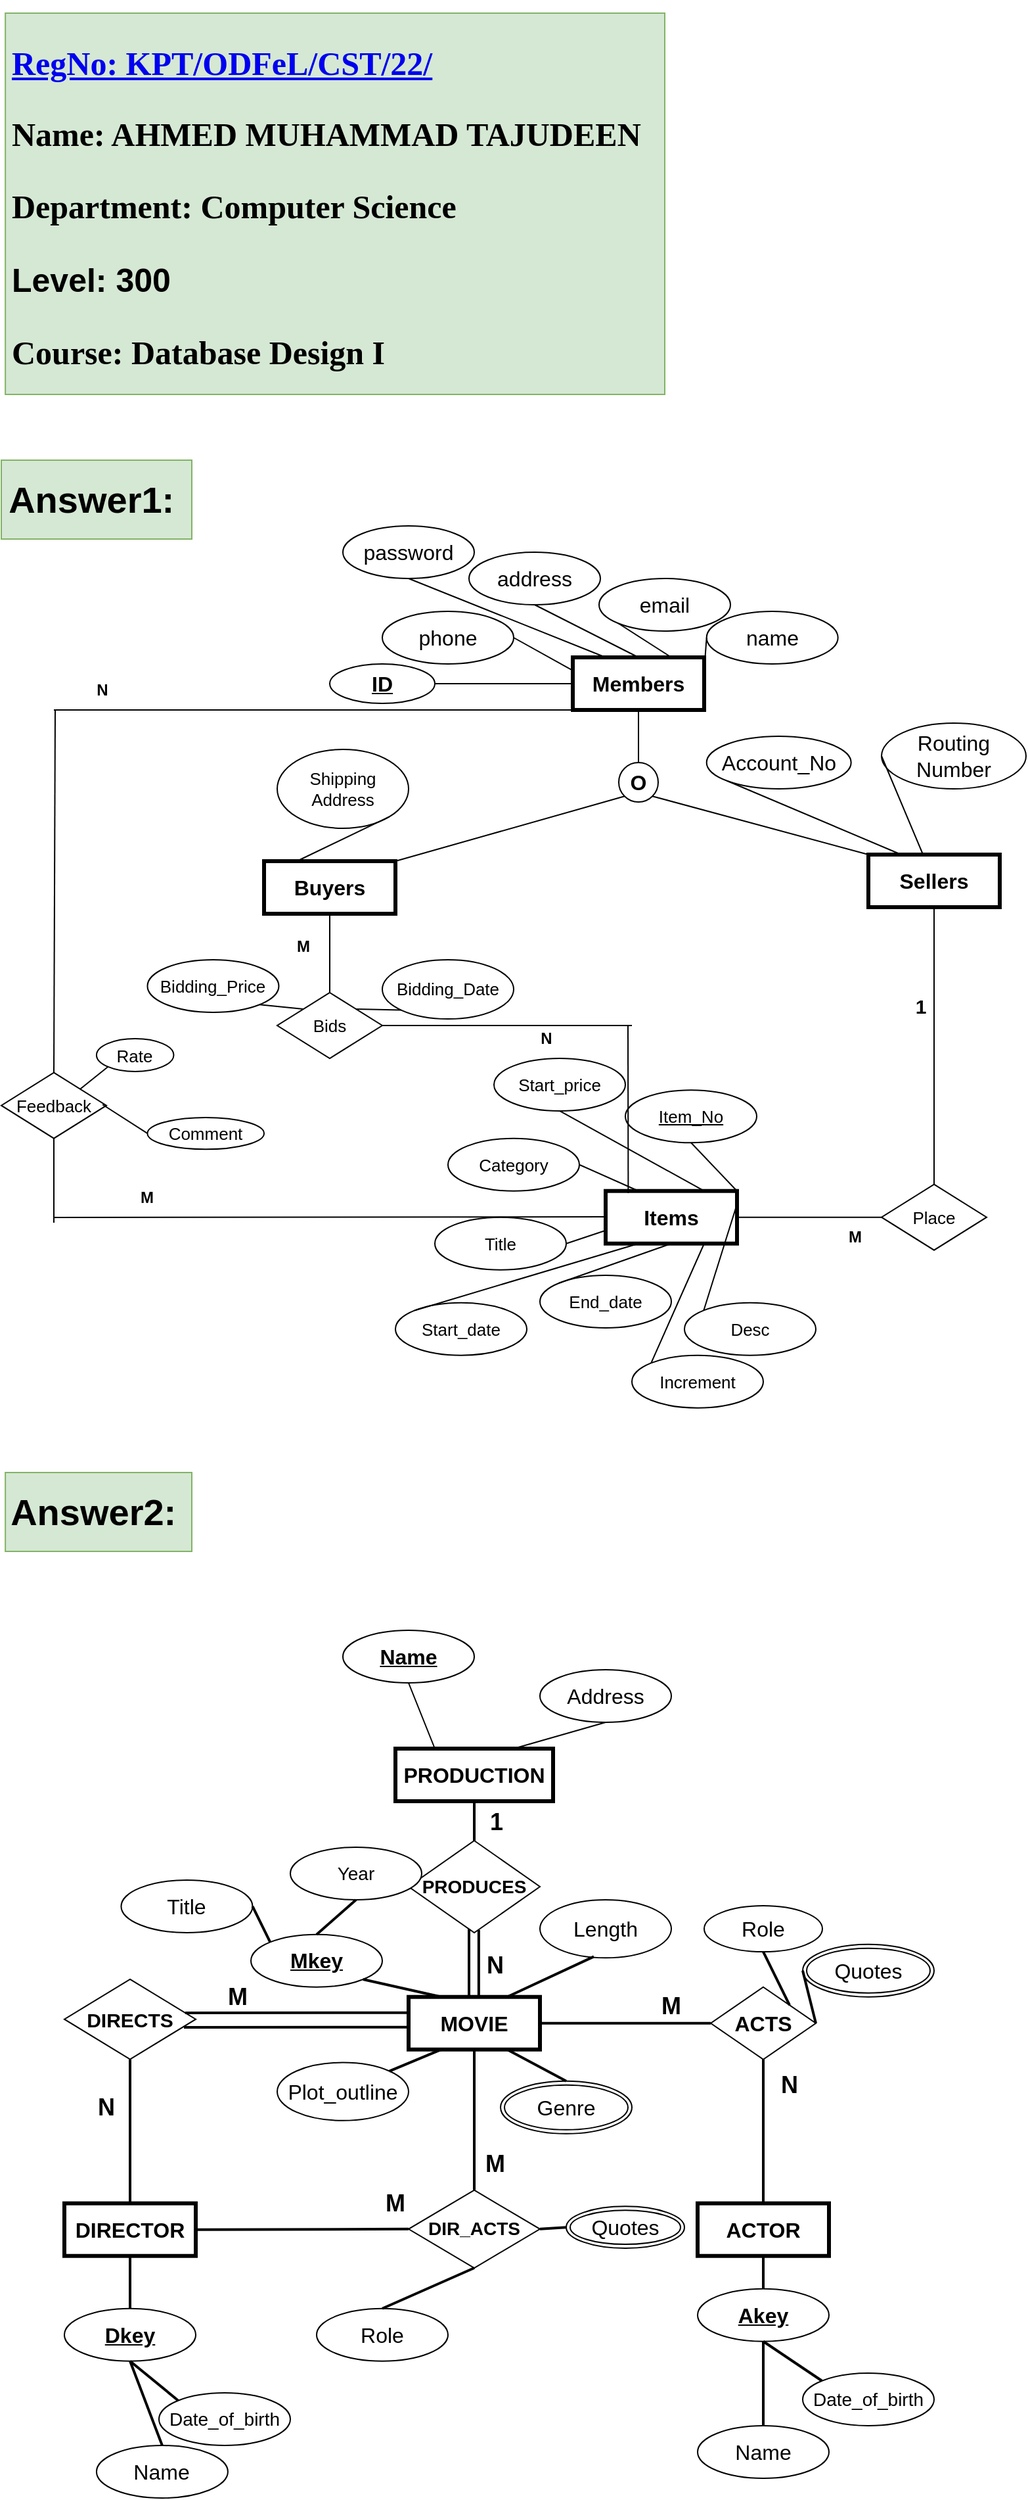 <mxfile version="13.9.9" type="device"><diagram id="R2lEEEUBdFMjLlhIrx00" name="Page-1"><mxGraphModel dx="597" dy="837" grid="1" gridSize="10" guides="1" tooltips="1" connect="1" arrows="1" fold="1" page="1" pageScale="1" pageWidth="850" pageHeight="1100" background="#ffffff" math="0" shadow="0" extFonts="Permanent Marker^https://fonts.googleapis.com/css?family=Permanent+Marker"><root><mxCell id="0"/><mxCell id="1" parent="0"/><mxCell id="3SLFZwiBnC4QD5V8K0jt-1" value="Members" style="whiteSpace=wrap;html=1;align=center;strokeWidth=3;fontSize=16;fontStyle=1" parent="1" vertex="1"><mxGeometry x="1320" y="500" width="100" height="40" as="geometry"/></mxCell><mxCell id="3SLFZwiBnC4QD5V8K0jt-2" value="Buyers" style="whiteSpace=wrap;html=1;align=center;strokeWidth=3;fontSize=16;fontStyle=1" parent="1" vertex="1"><mxGeometry x="1085" y="655" width="100" height="40" as="geometry"/></mxCell><mxCell id="3SLFZwiBnC4QD5V8K0jt-3" value="Sellers" style="whiteSpace=wrap;html=1;align=center;strokeWidth=3;fontSize=16;fontStyle=1" parent="1" vertex="1"><mxGeometry x="1545" y="650" width="100" height="40" as="geometry"/></mxCell><mxCell id="3SLFZwiBnC4QD5V8K0jt-4" value="O" style="ellipse;whiteSpace=wrap;html=1;aspect=fixed;strokeWidth=1;fontSize=16;fontStyle=1" parent="1" vertex="1"><mxGeometry x="1355" y="580" width="30" height="30" as="geometry"/></mxCell><mxCell id="3SLFZwiBnC4QD5V8K0jt-6" value="" style="endArrow=none;html=1;fontSize=16;entryX=0;entryY=1;entryDx=0;entryDy=0;exitX=1;exitY=0;exitDx=0;exitDy=0;" parent="1" source="3SLFZwiBnC4QD5V8K0jt-2" target="3SLFZwiBnC4QD5V8K0jt-4" edge="1"><mxGeometry width="50" height="50" relative="1" as="geometry"><mxPoint x="1156.23" y="674.99" as="sourcePoint"/><mxPoint x="1375" y="540" as="targetPoint"/></mxGeometry></mxCell><mxCell id="3SLFZwiBnC4QD5V8K0jt-7" value="" style="endArrow=none;html=1;fontSize=16;entryX=1;entryY=1;entryDx=0;entryDy=0;exitX=0;exitY=0;exitDx=0;exitDy=0;" parent="1" source="3SLFZwiBnC4QD5V8K0jt-3" target="3SLFZwiBnC4QD5V8K0jt-4" edge="1"><mxGeometry width="50" height="50" relative="1" as="geometry"><mxPoint x="1285" y="660" as="sourcePoint"/><mxPoint x="1369.393" y="615.607" as="targetPoint"/></mxGeometry></mxCell><mxCell id="3SLFZwiBnC4QD5V8K0jt-8" value="" style="endArrow=none;html=1;fontSize=16;entryX=0.5;entryY=1;entryDx=0;entryDy=0;exitX=0.5;exitY=0;exitDx=0;exitDy=0;" parent="1" source="3SLFZwiBnC4QD5V8K0jt-4" target="3SLFZwiBnC4QD5V8K0jt-1" edge="1"><mxGeometry width="50" height="50" relative="1" as="geometry"><mxPoint x="1495" y="660" as="sourcePoint"/><mxPoint x="1390.607" y="615.607" as="targetPoint"/></mxGeometry></mxCell><mxCell id="3SLFZwiBnC4QD5V8K0jt-10" value="ID" style="ellipse;whiteSpace=wrap;html=1;align=center;fontStyle=5;strokeWidth=1;fontSize=16;" parent="1" vertex="1"><mxGeometry x="1135" y="505" width="80" height="30" as="geometry"/></mxCell><mxCell id="3SLFZwiBnC4QD5V8K0jt-11" value="Bidding_Price" style="ellipse;whiteSpace=wrap;html=1;align=center;strokeWidth=1;fontSize=13;" parent="1" vertex="1"><mxGeometry x="996.23" y="730" width="100" height="40" as="geometry"/></mxCell><mxCell id="3SLFZwiBnC4QD5V8K0jt-12" value="email" style="ellipse;whiteSpace=wrap;html=1;align=center;strokeWidth=1;fontSize=16;" parent="1" vertex="1"><mxGeometry x="1340" y="440" width="100" height="40" as="geometry"/></mxCell><mxCell id="3SLFZwiBnC4QD5V8K0jt-13" value="name" style="ellipse;whiteSpace=wrap;html=1;align=center;strokeWidth=1;fontSize=16;" parent="1" vertex="1"><mxGeometry x="1421.84" y="465" width="100" height="40" as="geometry"/></mxCell><mxCell id="3SLFZwiBnC4QD5V8K0jt-14" value="address" style="ellipse;whiteSpace=wrap;html=1;align=center;strokeWidth=1;fontSize=16;" parent="1" vertex="1"><mxGeometry x="1241" y="420" width="100" height="40" as="geometry"/></mxCell><mxCell id="3SLFZwiBnC4QD5V8K0jt-15" value="password" style="ellipse;whiteSpace=wrap;html=1;align=center;strokeWidth=1;fontSize=16;" parent="1" vertex="1"><mxGeometry x="1145" y="400" width="100" height="40" as="geometry"/></mxCell><mxCell id="3SLFZwiBnC4QD5V8K0jt-16" value="phone" style="ellipse;whiteSpace=wrap;html=1;align=center;strokeWidth=1;fontSize=16;" parent="1" vertex="1"><mxGeometry x="1175" y="465" width="100" height="40" as="geometry"/></mxCell><mxCell id="3SLFZwiBnC4QD5V8K0jt-19" value="" style="endArrow=none;html=1;fontSize=16;exitX=1;exitY=0.5;exitDx=0;exitDy=0;entryX=0;entryY=0.5;entryDx=0;entryDy=0;" parent="1" source="3SLFZwiBnC4QD5V8K0jt-10" target="3SLFZwiBnC4QD5V8K0jt-1" edge="1"><mxGeometry width="50" height="50" relative="1" as="geometry"><mxPoint x="1270" y="480" as="sourcePoint"/><mxPoint x="1320" y="430" as="targetPoint"/></mxGeometry></mxCell><mxCell id="3SLFZwiBnC4QD5V8K0jt-20" value="" style="endArrow=none;html=1;fontSize=16;exitX=0.5;exitY=1;exitDx=0;exitDy=0;entryX=0.25;entryY=0;entryDx=0;entryDy=0;" parent="1" source="3SLFZwiBnC4QD5V8K0jt-15" target="3SLFZwiBnC4QD5V8K0jt-1" edge="1"><mxGeometry width="50" height="50" relative="1" as="geometry"><mxPoint x="1345" y="410" as="sourcePoint"/><mxPoint x="1325" y="500" as="targetPoint"/></mxGeometry></mxCell><mxCell id="3SLFZwiBnC4QD5V8K0jt-21" value="" style="endArrow=none;html=1;fontSize=16;exitX=1;exitY=0.5;exitDx=0;exitDy=0;entryX=0;entryY=0.25;entryDx=0;entryDy=0;" parent="1" source="3SLFZwiBnC4QD5V8K0jt-16" target="3SLFZwiBnC4QD5V8K0jt-1" edge="1"><mxGeometry width="50" height="50" relative="1" as="geometry"><mxPoint x="1275" y="550" as="sourcePoint"/><mxPoint x="1295" y="500" as="targetPoint"/></mxGeometry></mxCell><mxCell id="3SLFZwiBnC4QD5V8K0jt-22" value="" style="endArrow=none;html=1;fontSize=16;exitX=0.5;exitY=1;exitDx=0;exitDy=0;entryX=0.5;entryY=0;entryDx=0;entryDy=0;" parent="1" source="3SLFZwiBnC4QD5V8K0jt-14" target="3SLFZwiBnC4QD5V8K0jt-1" edge="1"><mxGeometry width="50" height="50" relative="1" as="geometry"><mxPoint x="1265" y="400" as="sourcePoint"/><mxPoint x="1335" y="510" as="targetPoint"/></mxGeometry></mxCell><mxCell id="3SLFZwiBnC4QD5V8K0jt-23" value="" style="endArrow=none;html=1;fontSize=16;exitX=0;exitY=1;exitDx=0;exitDy=0;entryX=0.75;entryY=0;entryDx=0;entryDy=0;" parent="1" source="3SLFZwiBnC4QD5V8K0jt-12" target="3SLFZwiBnC4QD5V8K0jt-1" edge="1"><mxGeometry width="50" height="50" relative="1" as="geometry"><mxPoint x="1405" y="390" as="sourcePoint"/><mxPoint x="1380" y="510" as="targetPoint"/></mxGeometry></mxCell><mxCell id="3SLFZwiBnC4QD5V8K0jt-24" value="" style="endArrow=none;html=1;fontSize=16;exitX=0;exitY=0.5;exitDx=0;exitDy=0;entryX=1;entryY=0.25;entryDx=0;entryDy=0;" parent="1" source="3SLFZwiBnC4QD5V8K0jt-13" target="3SLFZwiBnC4QD5V8K0jt-1" edge="1"><mxGeometry width="50" height="50" relative="1" as="geometry"><mxPoint x="1509.645" y="414.142" as="sourcePoint"/><mxPoint x="1405" y="510" as="targetPoint"/></mxGeometry></mxCell><mxCell id="Kn8hzGNGp4Z0YEw4c64L-1" value="Bidding_Date" style="ellipse;whiteSpace=wrap;html=1;align=center;strokeWidth=1;fontSize=13;" parent="1" vertex="1"><mxGeometry x="1175" y="730" width="100" height="44.99" as="geometry"/></mxCell><mxCell id="Kn8hzGNGp4Z0YEw4c64L-2" value="Shipping Address" style="ellipse;whiteSpace=wrap;html=1;align=center;strokeWidth=1;fontSize=13;" parent="1" vertex="1"><mxGeometry x="1095" y="570" width="100" height="60" as="geometry"/></mxCell><mxCell id="Kn8hzGNGp4Z0YEw4c64L-3" value="" style="endArrow=none;html=1;fontSize=13;entryX=1;entryY=1;entryDx=0;entryDy=0;exitX=0.25;exitY=0;exitDx=0;exitDy=0;" parent="1" source="3SLFZwiBnC4QD5V8K0jt-2" target="Kn8hzGNGp4Z0YEw4c64L-2" edge="1"><mxGeometry width="50" height="50" relative="1" as="geometry"><mxPoint x="996.23" y="694.99" as="sourcePoint"/><mxPoint x="1046.23" y="644.99" as="targetPoint"/></mxGeometry></mxCell><mxCell id="Kn8hzGNGp4Z0YEw4c64L-4" value="Bids" style="rhombus;whiteSpace=wrap;html=1;fontSize=13;" parent="1" vertex="1"><mxGeometry x="1095" y="754.99" width="80" height="50" as="geometry"/></mxCell><mxCell id="Kn8hzGNGp4Z0YEw4c64L-5" value="" style="endArrow=none;html=1;fontSize=13;entryX=0;entryY=1;entryDx=0;entryDy=0;exitX=1;exitY=0;exitDx=0;exitDy=0;" parent="1" source="Kn8hzGNGp4Z0YEw4c64L-4" target="Kn8hzGNGp4Z0YEw4c64L-1" edge="1"><mxGeometry width="50" height="50" relative="1" as="geometry"><mxPoint x="976.23" y="964.99" as="sourcePoint"/><mxPoint x="1026.23" y="914.99" as="targetPoint"/></mxGeometry></mxCell><mxCell id="Kn8hzGNGp4Z0YEw4c64L-6" value="" style="endArrow=none;html=1;fontSize=13;entryX=1;entryY=1;entryDx=0;entryDy=0;exitX=0;exitY=0;exitDx=0;exitDy=0;" parent="1" source="Kn8hzGNGp4Z0YEw4c64L-4" target="3SLFZwiBnC4QD5V8K0jt-11" edge="1"><mxGeometry width="50" height="50" relative="1" as="geometry"><mxPoint x="976.23" y="844.99" as="sourcePoint"/><mxPoint x="1026.23" y="794.99" as="targetPoint"/></mxGeometry></mxCell><mxCell id="Kn8hzGNGp4Z0YEw4c64L-7" value="" style="endArrow=none;html=1;fontSize=13;entryX=0.5;entryY=1;entryDx=0;entryDy=0;exitX=0.5;exitY=0;exitDx=0;exitDy=0;" parent="1" source="Kn8hzGNGp4Z0YEw4c64L-4" target="3SLFZwiBnC4QD5V8K0jt-2" edge="1"><mxGeometry width="50" height="50" relative="1" as="geometry"><mxPoint x="1096.23" y="774.99" as="sourcePoint"/><mxPoint x="1146.23" y="724.99" as="targetPoint"/></mxGeometry></mxCell><mxCell id="Kn8hzGNGp4Z0YEw4c64L-8" value="Account_No" style="ellipse;whiteSpace=wrap;html=1;align=center;strokeWidth=1;fontSize=16;" parent="1" vertex="1"><mxGeometry x="1421.84" y="560" width="110" height="40" as="geometry"/></mxCell><mxCell id="Kn8hzGNGp4Z0YEw4c64L-9" value="Routing Number" style="ellipse;whiteSpace=wrap;html=1;align=center;strokeWidth=1;fontSize=16;" parent="1" vertex="1"><mxGeometry x="1555" y="550" width="110" height="50" as="geometry"/></mxCell><mxCell id="Kn8hzGNGp4Z0YEw4c64L-10" value="" style="endArrow=none;html=1;fontSize=13;entryX=0;entryY=1;entryDx=0;entryDy=0;exitX=0.25;exitY=0;exitDx=0;exitDy=0;" parent="1" source="3SLFZwiBnC4QD5V8K0jt-3" target="Kn8hzGNGp4Z0YEw4c64L-8" edge="1"><mxGeometry width="50" height="50" relative="1" as="geometry"><mxPoint x="1605" y="670" as="sourcePoint"/><mxPoint x="1655" y="620" as="targetPoint"/></mxGeometry></mxCell><mxCell id="Kn8hzGNGp4Z0YEw4c64L-11" value="" style="endArrow=none;html=1;fontSize=13;entryX=0;entryY=0.5;entryDx=0;entryDy=0;" parent="1" source="3SLFZwiBnC4QD5V8K0jt-3" target="Kn8hzGNGp4Z0YEw4c64L-9" edge="1"><mxGeometry width="50" height="50" relative="1" as="geometry"><mxPoint x="1645" y="750" as="sourcePoint"/><mxPoint x="1695" y="700" as="targetPoint"/></mxGeometry></mxCell><mxCell id="Kn8hzGNGp4Z0YEw4c64L-12" value="Items" style="whiteSpace=wrap;html=1;align=center;strokeWidth=3;fontSize=16;fontStyle=1" parent="1" vertex="1"><mxGeometry x="1345" y="905.86" width="100" height="40" as="geometry"/></mxCell><mxCell id="Kn8hzGNGp4Z0YEw4c64L-13" value="Place" style="rhombus;whiteSpace=wrap;html=1;fontSize=13;" parent="1" vertex="1"><mxGeometry x="1555" y="900.86" width="80" height="50" as="geometry"/></mxCell><mxCell id="Kn8hzGNGp4Z0YEw4c64L-14" value="" style="endArrow=none;html=1;fontSize=13;entryX=0;entryY=0.5;entryDx=0;entryDy=0;exitX=1;exitY=0.5;exitDx=0;exitDy=0;" parent="1" source="Kn8hzGNGp4Z0YEw4c64L-12" target="Kn8hzGNGp4Z0YEw4c64L-13" edge="1"><mxGeometry width="50" height="50" relative="1" as="geometry"><mxPoint x="1455" y="905.86" as="sourcePoint"/><mxPoint x="1505" y="925.86" as="targetPoint"/></mxGeometry></mxCell><mxCell id="Kn8hzGNGp4Z0YEw4c64L-15" value="" style="endArrow=none;html=1;fontSize=13;entryX=0.5;entryY=1;entryDx=0;entryDy=0;exitX=0.5;exitY=0;exitDx=0;exitDy=0;" parent="1" source="Kn8hzGNGp4Z0YEw4c64L-13" target="3SLFZwiBnC4QD5V8K0jt-3" edge="1"><mxGeometry width="50" height="50" relative="1" as="geometry"><mxPoint x="1455" y="800" as="sourcePoint"/><mxPoint x="1505" y="750" as="targetPoint"/></mxGeometry></mxCell><mxCell id="Kn8hzGNGp4Z0YEw4c64L-17" value="Item_No" style="ellipse;whiteSpace=wrap;html=1;align=center;fontStyle=4;fontSize=13;" parent="1" vertex="1"><mxGeometry x="1360" y="829.13" width="100" height="40" as="geometry"/></mxCell><mxCell id="Kn8hzGNGp4Z0YEw4c64L-18" value="Title" style="ellipse;whiteSpace=wrap;html=1;align=center;fontSize=13;" parent="1" vertex="1"><mxGeometry x="1215" y="925.86" width="100" height="40" as="geometry"/></mxCell><mxCell id="Kn8hzGNGp4Z0YEw4c64L-19" value="Start_date" style="ellipse;whiteSpace=wrap;html=1;align=center;fontSize=13;" parent="1" vertex="1"><mxGeometry x="1185" y="990.86" width="100" height="40" as="geometry"/></mxCell><mxCell id="Kn8hzGNGp4Z0YEw4c64L-20" value="End_date" style="ellipse;whiteSpace=wrap;html=1;align=center;fontSize=13;" parent="1" vertex="1"><mxGeometry x="1295" y="970" width="100" height="40" as="geometry"/></mxCell><mxCell id="Kn8hzGNGp4Z0YEw4c64L-21" value="Increment" style="ellipse;whiteSpace=wrap;html=1;align=center;fontSize=13;" parent="1" vertex="1"><mxGeometry x="1365" y="1030.86" width="100" height="40" as="geometry"/></mxCell><mxCell id="Kn8hzGNGp4Z0YEw4c64L-22" value="Desc" style="ellipse;whiteSpace=wrap;html=1;align=center;fontSize=13;" parent="1" vertex="1"><mxGeometry x="1405" y="990.86" width="100" height="40" as="geometry"/></mxCell><mxCell id="Kn8hzGNGp4Z0YEw4c64L-23" value="Category" style="ellipse;whiteSpace=wrap;html=1;align=center;fontSize=13;" parent="1" vertex="1"><mxGeometry x="1225" y="865.86" width="100" height="40" as="geometry"/></mxCell><mxCell id="Kn8hzGNGp4Z0YEw4c64L-24" value="Start_price" style="ellipse;whiteSpace=wrap;html=1;align=center;fontSize=13;" parent="1" vertex="1"><mxGeometry x="1260" y="804.99" width="100" height="40" as="geometry"/></mxCell><mxCell id="_BG4PR5M80ZK4GJVaDnd-1" value="" style="endArrow=none;html=1;entryX=0.5;entryY=1;entryDx=0;entryDy=0;exitX=1;exitY=0;exitDx=0;exitDy=0;" parent="1" source="Kn8hzGNGp4Z0YEw4c64L-12" target="Kn8hzGNGp4Z0YEw4c64L-17" edge="1"><mxGeometry width="50" height="50" relative="1" as="geometry"><mxPoint x="1475" y="965.86" as="sourcePoint"/><mxPoint x="1480" y="865.86" as="targetPoint"/></mxGeometry></mxCell><mxCell id="_BG4PR5M80ZK4GJVaDnd-2" value="" style="endArrow=none;html=1;entryX=0.5;entryY=1;entryDx=0;entryDy=0;exitX=0.75;exitY=0;exitDx=0;exitDy=0;" parent="1" source="Kn8hzGNGp4Z0YEw4c64L-12" target="Kn8hzGNGp4Z0YEw4c64L-24" edge="1"><mxGeometry width="50" height="50" relative="1" as="geometry"><mxPoint x="1265" y="1045.86" as="sourcePoint"/><mxPoint x="1400.355" y="860.002" as="targetPoint"/></mxGeometry></mxCell><mxCell id="_BG4PR5M80ZK4GJVaDnd-3" value="" style="endArrow=none;html=1;entryX=1;entryY=0.5;entryDx=0;entryDy=0;exitX=0.25;exitY=0;exitDx=0;exitDy=0;" parent="1" source="Kn8hzGNGp4Z0YEw4c64L-12" target="Kn8hzGNGp4Z0YEw4c64L-23" edge="1"><mxGeometry width="50" height="50" relative="1" as="geometry"><mxPoint x="1275" y="1045.86" as="sourcePoint"/><mxPoint x="1325" y="995.86" as="targetPoint"/></mxGeometry></mxCell><mxCell id="_BG4PR5M80ZK4GJVaDnd-4" value="" style="endArrow=none;html=1;entryX=1;entryY=0.5;entryDx=0;entryDy=0;exitX=0;exitY=0.75;exitDx=0;exitDy=0;" parent="1" source="Kn8hzGNGp4Z0YEw4c64L-12" target="Kn8hzGNGp4Z0YEw4c64L-18" edge="1"><mxGeometry width="50" height="50" relative="1" as="geometry"><mxPoint x="1315" y="1075.86" as="sourcePoint"/><mxPoint x="1365" y="1025.86" as="targetPoint"/></mxGeometry></mxCell><mxCell id="_BG4PR5M80ZK4GJVaDnd-5" value="" style="endArrow=none;html=1;entryX=0.25;entryY=1;entryDx=0;entryDy=0;exitX=0;exitY=0;exitDx=0;exitDy=0;" parent="1" source="Kn8hzGNGp4Z0YEw4c64L-19" target="Kn8hzGNGp4Z0YEw4c64L-12" edge="1"><mxGeometry width="50" height="50" relative="1" as="geometry"><mxPoint x="1285" y="1055.86" as="sourcePoint"/><mxPoint x="1335" y="1005.86" as="targetPoint"/></mxGeometry></mxCell><mxCell id="_BG4PR5M80ZK4GJVaDnd-6" value="" style="endArrow=none;html=1;entryX=0.5;entryY=1;entryDx=0;entryDy=0;exitX=0;exitY=0;exitDx=0;exitDy=0;" parent="1" source="Kn8hzGNGp4Z0YEw4c64L-20" target="Kn8hzGNGp4Z0YEw4c64L-12" edge="1"><mxGeometry width="50" height="50" relative="1" as="geometry"><mxPoint x="1365" y="1125.86" as="sourcePoint"/><mxPoint x="1415" y="1075.86" as="targetPoint"/></mxGeometry></mxCell><mxCell id="_BG4PR5M80ZK4GJVaDnd-7" value="" style="endArrow=none;html=1;entryX=0.75;entryY=1;entryDx=0;entryDy=0;exitX=0;exitY=0;exitDx=0;exitDy=0;" parent="1" source="Kn8hzGNGp4Z0YEw4c64L-21" target="Kn8hzGNGp4Z0YEw4c64L-12" edge="1"><mxGeometry width="50" height="50" relative="1" as="geometry"><mxPoint x="1455" y="1135.86" as="sourcePoint"/><mxPoint x="1505" y="1085.86" as="targetPoint"/></mxGeometry></mxCell><mxCell id="LFZbQGSVS6kTV79NoV0P-1" value="" style="endArrow=none;html=1;entryX=0;entryY=0;entryDx=0;entryDy=0;exitX=1;exitY=0.25;exitDx=0;exitDy=0;" edge="1" parent="1" source="Kn8hzGNGp4Z0YEw4c64L-12" target="Kn8hzGNGp4Z0YEw4c64L-22"><mxGeometry width="50" height="50" relative="1" as="geometry"><mxPoint x="1455" y="915.86" as="sourcePoint"/><mxPoint x="1495" y="840" as="targetPoint"/></mxGeometry></mxCell><mxCell id="LFZbQGSVS6kTV79NoV0P-2" value="Comment" style="ellipse;whiteSpace=wrap;html=1;align=center;strokeWidth=1;fontSize=13;" vertex="1" parent="1"><mxGeometry x="996.23" y="850" width="88.77" height="24.14" as="geometry"/></mxCell><mxCell id="LFZbQGSVS6kTV79NoV0P-3" value="Rate" style="ellipse;whiteSpace=wrap;html=1;align=center;strokeWidth=1;fontSize=13;" vertex="1" parent="1"><mxGeometry x="957.46" y="790" width="58.77" height="25" as="geometry"/></mxCell><mxCell id="LFZbQGSVS6kTV79NoV0P-4" value="Feedback" style="rhombus;whiteSpace=wrap;html=1;fontSize=13;" vertex="1" parent="1"><mxGeometry x="885" y="815.86" width="80" height="50" as="geometry"/></mxCell><mxCell id="LFZbQGSVS6kTV79NoV0P-5" value="" style="endArrow=none;html=1;fontSize=13;entryX=0;entryY=1;entryDx=0;entryDy=0;exitX=1;exitY=0;exitDx=0;exitDy=0;" edge="1" parent="1" source="LFZbQGSVS6kTV79NoV0P-4" target="LFZbQGSVS6kTV79NoV0P-3"><mxGeometry width="50" height="50" relative="1" as="geometry"><mxPoint x="767.46" y="1099.99" as="sourcePoint"/><mxPoint x="817.46" y="1049.99" as="targetPoint"/></mxGeometry></mxCell><mxCell id="LFZbQGSVS6kTV79NoV0P-6" value="" style="endArrow=none;html=1;fontSize=13;entryX=0;entryY=0.5;entryDx=0;entryDy=0;exitX=0.963;exitY=0.485;exitDx=0;exitDy=0;exitPerimeter=0;" edge="1" parent="1" source="LFZbQGSVS6kTV79NoV0P-4" target="LFZbQGSVS6kTV79NoV0P-2"><mxGeometry width="50" height="50" relative="1" as="geometry"><mxPoint x="767.46" y="979.99" as="sourcePoint"/><mxPoint x="817.46" y="929.99" as="targetPoint"/></mxGeometry></mxCell><mxCell id="LFZbQGSVS6kTV79NoV0P-7" value="" style="endArrow=none;html=1;fontSize=13;exitX=0.5;exitY=0;exitDx=0;exitDy=0;" edge="1" parent="1" source="LFZbQGSVS6kTV79NoV0P-4"><mxGeometry width="50" height="50" relative="1" as="geometry"><mxPoint x="887.46" y="909.99" as="sourcePoint"/><mxPoint x="926" y="540" as="targetPoint"/></mxGeometry></mxCell><mxCell id="LFZbQGSVS6kTV79NoV0P-8" value="" style="endArrow=none;html=1;entryX=0;entryY=1;entryDx=0;entryDy=0;" edge="1" parent="1" target="3SLFZwiBnC4QD5V8K0jt-1"><mxGeometry width="50" height="50" relative="1" as="geometry"><mxPoint x="925" y="540" as="sourcePoint"/><mxPoint x="995" y="490" as="targetPoint"/></mxGeometry></mxCell><mxCell id="LFZbQGSVS6kTV79NoV0P-10" value="" style="endArrow=none;html=1;entryX=-0.015;entryY=0.492;entryDx=0;entryDy=0;entryPerimeter=0;" edge="1" parent="1" target="Kn8hzGNGp4Z0YEw4c64L-12"><mxGeometry width="50" height="50" relative="1" as="geometry"><mxPoint x="925" y="926" as="sourcePoint"/><mxPoint x="1055" y="950" as="targetPoint"/></mxGeometry></mxCell><mxCell id="LFZbQGSVS6kTV79NoV0P-11" value="N" style="text;html=1;strokeColor=none;fillColor=none;align=center;verticalAlign=middle;whiteSpace=wrap;rounded=0;fontStyle=1" vertex="1" parent="1"><mxGeometry x="941.84" y="515" width="40" height="20" as="geometry"/></mxCell><mxCell id="LFZbQGSVS6kTV79NoV0P-12" value="M" style="text;html=1;strokeColor=none;fillColor=none;align=center;verticalAlign=middle;whiteSpace=wrap;rounded=0;fontStyle=1" vertex="1" parent="1"><mxGeometry x="1095" y="710" width="40" height="20" as="geometry"/></mxCell><mxCell id="LFZbQGSVS6kTV79NoV0P-14" value="" style="endArrow=none;html=1;entryX=0.5;entryY=1;entryDx=0;entryDy=0;" edge="1" parent="1" target="LFZbQGSVS6kTV79NoV0P-4"><mxGeometry width="50" height="50" relative="1" as="geometry"><mxPoint x="925" y="930" as="sourcePoint"/><mxPoint x="945" y="890" as="targetPoint"/></mxGeometry></mxCell><mxCell id="LFZbQGSVS6kTV79NoV0P-15" value="M" style="text;html=1;strokeColor=none;fillColor=none;align=center;verticalAlign=middle;whiteSpace=wrap;rounded=0;fontStyle=1" vertex="1" parent="1"><mxGeometry x="976.23" y="900.86" width="40" height="20" as="geometry"/></mxCell><mxCell id="LFZbQGSVS6kTV79NoV0P-16" value="" style="endArrow=none;html=1;exitX=1;exitY=0.5;exitDx=0;exitDy=0;" edge="1" parent="1" source="Kn8hzGNGp4Z0YEw4c64L-4"><mxGeometry width="50" height="50" relative="1" as="geometry"><mxPoint x="1165" y="870" as="sourcePoint"/><mxPoint x="1365" y="780" as="targetPoint"/></mxGeometry></mxCell><mxCell id="LFZbQGSVS6kTV79NoV0P-17" value="" style="endArrow=none;html=1;exitX=0.172;exitY=0.04;exitDx=0;exitDy=0;exitPerimeter=0;" edge="1" parent="1" source="Kn8hzGNGp4Z0YEw4c64L-12"><mxGeometry width="50" height="50" relative="1" as="geometry"><mxPoint x="1355" y="850" as="sourcePoint"/><mxPoint x="1362" y="780" as="targetPoint"/></mxGeometry></mxCell><mxCell id="LFZbQGSVS6kTV79NoV0P-18" value="N" style="text;html=1;strokeColor=none;fillColor=none;align=center;verticalAlign=middle;whiteSpace=wrap;rounded=0;fontStyle=1" vertex="1" parent="1"><mxGeometry x="1280" y="780" width="40" height="20" as="geometry"/></mxCell><mxCell id="LFZbQGSVS6kTV79NoV0P-20" value="M" style="text;html=1;strokeColor=none;fillColor=none;align=center;verticalAlign=middle;whiteSpace=wrap;rounded=0;fontStyle=1" vertex="1" parent="1"><mxGeometry x="1515" y="930.86" width="40" height="20" as="geometry"/></mxCell><mxCell id="LFZbQGSVS6kTV79NoV0P-21" value="1" style="text;html=1;strokeColor=none;fillColor=none;align=center;verticalAlign=middle;whiteSpace=wrap;rounded=0;fontStyle=1;fontSize=15;" vertex="1" parent="1"><mxGeometry x="1565" y="754.99" width="40" height="20" as="geometry"/></mxCell><mxCell id="LFZbQGSVS6kTV79NoV0P-23" value="PRODUCTION" style="whiteSpace=wrap;html=1;align=center;strokeWidth=3;fontSize=16;fontStyle=1" vertex="1" parent="1"><mxGeometry x="1185" y="1330" width="120" height="40" as="geometry"/></mxCell><mxCell id="LFZbQGSVS6kTV79NoV0P-24" value="Name" style="ellipse;whiteSpace=wrap;html=1;align=center;fontStyle=5;strokeWidth=1;fontSize=16;" vertex="1" parent="1"><mxGeometry x="1145" y="1240" width="100" height="40" as="geometry"/></mxCell><mxCell id="LFZbQGSVS6kTV79NoV0P-25" value="Address" style="ellipse;whiteSpace=wrap;html=1;align=center;strokeWidth=1;fontSize=16;" vertex="1" parent="1"><mxGeometry x="1295" y="1270" width="100" height="40" as="geometry"/></mxCell><mxCell id="LFZbQGSVS6kTV79NoV0P-26" value="" style="endArrow=none;html=1;fontSize=15;entryX=0.5;entryY=1;entryDx=0;entryDy=0;exitX=0.75;exitY=0;exitDx=0;exitDy=0;" edge="1" parent="1" source="LFZbQGSVS6kTV79NoV0P-23" target="LFZbQGSVS6kTV79NoV0P-25"><mxGeometry width="50" height="50" relative="1" as="geometry"><mxPoint x="1275" y="1280" as="sourcePoint"/><mxPoint x="1325" y="1230" as="targetPoint"/></mxGeometry></mxCell><mxCell id="LFZbQGSVS6kTV79NoV0P-27" value="" style="endArrow=none;html=1;fontSize=15;entryX=0.5;entryY=1;entryDx=0;entryDy=0;exitX=0.25;exitY=0;exitDx=0;exitDy=0;" edge="1" parent="1" source="LFZbQGSVS6kTV79NoV0P-23" target="LFZbQGSVS6kTV79NoV0P-24"><mxGeometry width="50" height="50" relative="1" as="geometry"><mxPoint x="1175" y="1300" as="sourcePoint"/><mxPoint x="1225" y="1250" as="targetPoint"/></mxGeometry></mxCell><mxCell id="LFZbQGSVS6kTV79NoV0P-28" value="PRODUCES" style="rhombus;whiteSpace=wrap;html=1;fontSize=14;fontStyle=1" vertex="1" parent="1"><mxGeometry x="1195" y="1400" width="100" height="70" as="geometry"/></mxCell><mxCell id="LFZbQGSVS6kTV79NoV0P-29" value="" style="endArrow=none;html=1;fontSize=11;entryX=0.5;entryY=1;entryDx=0;entryDy=0;exitX=0.5;exitY=0;exitDx=0;exitDy=0;strokeWidth=2;" edge="1" parent="1" source="LFZbQGSVS6kTV79NoV0P-28" target="LFZbQGSVS6kTV79NoV0P-23"><mxGeometry width="50" height="50" relative="1" as="geometry"><mxPoint x="1205" y="1480" as="sourcePoint"/><mxPoint x="1255" y="1430" as="targetPoint"/></mxGeometry></mxCell><mxCell id="LFZbQGSVS6kTV79NoV0P-30" value="MOVIE" style="whiteSpace=wrap;html=1;align=center;strokeWidth=3;fontSize=16;fontStyle=1" vertex="1" parent="1"><mxGeometry x="1195" y="1518.86" width="100" height="40" as="geometry"/></mxCell><mxCell id="LFZbQGSVS6kTV79NoV0P-31" value="ACTS" style="rhombus;whiteSpace=wrap;html=1;fontSize=16;fontStyle=1" vertex="1" parent="1"><mxGeometry x="1425" y="1511.35" width="80" height="55.01" as="geometry"/></mxCell><mxCell id="LFZbQGSVS6kTV79NoV0P-32" value="DIRECTS" style="rhombus;whiteSpace=wrap;html=1;fontSize=15;fontStyle=1" vertex="1" parent="1"><mxGeometry x="933" y="1505.42" width="100" height="60.87" as="geometry"/></mxCell><mxCell id="LFZbQGSVS6kTV79NoV0P-33" value="ACTOR" style="whiteSpace=wrap;html=1;align=center;strokeWidth=3;fontSize=16;fontStyle=1" vertex="1" parent="1"><mxGeometry x="1415" y="1675.86" width="100" height="40" as="geometry"/></mxCell><mxCell id="LFZbQGSVS6kTV79NoV0P-36" value="DIR_ACTS" style="rhombus;whiteSpace=wrap;html=1;fontSize=14;fontStyle=1" vertex="1" parent="1"><mxGeometry x="1195" y="1665.86" width="100" height="59.15" as="geometry"/></mxCell><mxCell id="LFZbQGSVS6kTV79NoV0P-37" value="DIRECTOR" style="whiteSpace=wrap;html=1;align=center;strokeWidth=3;fontSize=16;fontStyle=1" vertex="1" parent="1"><mxGeometry x="933" y="1675.86" width="100" height="40" as="geometry"/></mxCell><mxCell id="LFZbQGSVS6kTV79NoV0P-38" value="" style="endArrow=none;html=1;fontSize=11;entryX=0.5;entryY=1;entryDx=0;entryDy=0;exitX=0.5;exitY=0;exitDx=0;exitDy=0;strokeWidth=2;" edge="1" parent="1"><mxGeometry width="50" height="50" relative="1" as="geometry"><mxPoint x="1241" y="1517.86" as="sourcePoint"/><mxPoint x="1241" y="1467" as="targetPoint"/></mxGeometry></mxCell><mxCell id="LFZbQGSVS6kTV79NoV0P-39" value="" style="endArrow=none;html=1;fontSize=11;entryX=0.5;entryY=1;entryDx=0;entryDy=0;exitX=0.5;exitY=0;exitDx=0;exitDy=0;strokeWidth=2;" edge="1" parent="1"><mxGeometry width="50" height="50" relative="1" as="geometry"><mxPoint x="1248.43" y="1518.86" as="sourcePoint"/><mxPoint x="1248.43" y="1468" as="targetPoint"/></mxGeometry></mxCell><mxCell id="LFZbQGSVS6kTV79NoV0P-40" value="" style="endArrow=none;html=1;strokeWidth=2;fontSize=11;exitX=1;exitY=0.5;exitDx=0;exitDy=0;entryX=0;entryY=0.5;entryDx=0;entryDy=0;" edge="1" parent="1" source="LFZbQGSVS6kTV79NoV0P-30" target="LFZbQGSVS6kTV79NoV0P-31"><mxGeometry width="50" height="50" relative="1" as="geometry"><mxPoint x="1305" y="1580" as="sourcePoint"/><mxPoint x="1385" y="1540" as="targetPoint"/></mxGeometry></mxCell><mxCell id="LFZbQGSVS6kTV79NoV0P-41" value="" style="endArrow=none;html=1;strokeWidth=2;fontSize=11;entryX=0.5;entryY=1;entryDx=0;entryDy=0;exitX=0.5;exitY=0;exitDx=0;exitDy=0;" edge="1" parent="1" source="LFZbQGSVS6kTV79NoV0P-33" target="LFZbQGSVS6kTV79NoV0P-31"><mxGeometry width="50" height="50" relative="1" as="geometry"><mxPoint x="1465" y="1630" as="sourcePoint"/><mxPoint x="1475" y="1585.86" as="targetPoint"/></mxGeometry></mxCell><mxCell id="LFZbQGSVS6kTV79NoV0P-42" value="Role" style="ellipse;whiteSpace=wrap;html=1;align=center;strokeWidth=1;fontSize=16;" vertex="1" parent="1"><mxGeometry x="1420" y="1449.55" width="90" height="35.01" as="geometry"/></mxCell><mxCell id="LFZbQGSVS6kTV79NoV0P-43" value="Plot_outline" style="ellipse;whiteSpace=wrap;html=1;align=center;strokeWidth=1;fontSize=16;" vertex="1" parent="1"><mxGeometry x="1095" y="1568.79" width="100" height="44.14" as="geometry"/></mxCell><mxCell id="LFZbQGSVS6kTV79NoV0P-44" value="Quotes" style="ellipse;shape=doubleEllipse;margin=3;whiteSpace=wrap;html=1;align=center;fontSize=16;" vertex="1" parent="1"><mxGeometry x="1495" y="1478.86" width="100" height="40" as="geometry"/></mxCell><mxCell id="LFZbQGSVS6kTV79NoV0P-45" value="" style="endArrow=none;html=1;strokeWidth=2;fontSize=16;exitX=1;exitY=0.5;exitDx=0;exitDy=0;entryX=0;entryY=0.5;entryDx=0;entryDy=0;" edge="1" parent="1" source="LFZbQGSVS6kTV79NoV0P-31" target="LFZbQGSVS6kTV79NoV0P-44"><mxGeometry width="50" height="50" relative="1" as="geometry"><mxPoint x="1565" y="1490" as="sourcePoint"/><mxPoint x="1615" y="1440" as="targetPoint"/></mxGeometry></mxCell><mxCell id="LFZbQGSVS6kTV79NoV0P-46" value="" style="endArrow=none;html=1;strokeWidth=2;fontSize=16;entryX=0.5;entryY=1;entryDx=0;entryDy=0;exitX=1;exitY=0;exitDx=0;exitDy=0;" edge="1" parent="1" source="LFZbQGSVS6kTV79NoV0P-31" target="LFZbQGSVS6kTV79NoV0P-42"><mxGeometry width="50" height="50" relative="1" as="geometry"><mxPoint x="1355" y="1550" as="sourcePoint"/><mxPoint x="1405" y="1500" as="targetPoint"/></mxGeometry></mxCell><mxCell id="LFZbQGSVS6kTV79NoV0P-47" value="Akey" style="ellipse;whiteSpace=wrap;html=1;align=center;fontStyle=5;strokeWidth=1;fontSize=16;" vertex="1" parent="1"><mxGeometry x="1415" y="1740.86" width="100" height="40" as="geometry"/></mxCell><mxCell id="LFZbQGSVS6kTV79NoV0P-48" value="Name" style="ellipse;whiteSpace=wrap;html=1;align=center;strokeWidth=1;fontSize=16;" vertex="1" parent="1"><mxGeometry x="1415" y="1845" width="100" height="40" as="geometry"/></mxCell><mxCell id="LFZbQGSVS6kTV79NoV0P-49" value="Date_of_birth" style="ellipse;whiteSpace=wrap;html=1;align=center;strokeWidth=1;fontSize=14;" vertex="1" parent="1"><mxGeometry x="1495" y="1805" width="100" height="40" as="geometry"/></mxCell><mxCell id="LFZbQGSVS6kTV79NoV0P-50" value="" style="endArrow=none;html=1;strokeWidth=2;fontSize=14;entryX=0.5;entryY=1;entryDx=0;entryDy=0;exitX=0.5;exitY=0;exitDx=0;exitDy=0;" edge="1" parent="1" source="LFZbQGSVS6kTV79NoV0P-47" target="LFZbQGSVS6kTV79NoV0P-33"><mxGeometry width="50" height="50" relative="1" as="geometry"><mxPoint x="1635" y="1785" as="sourcePoint"/><mxPoint x="1685" y="1735" as="targetPoint"/></mxGeometry></mxCell><mxCell id="LFZbQGSVS6kTV79NoV0P-51" value="" style="endArrow=none;html=1;strokeWidth=2;fontSize=14;entryX=0.5;entryY=1;entryDx=0;entryDy=0;exitX=0.5;exitY=0;exitDx=0;exitDy=0;" edge="1" parent="1" source="LFZbQGSVS6kTV79NoV0P-48" target="LFZbQGSVS6kTV79NoV0P-47"><mxGeometry width="50" height="50" relative="1" as="geometry"><mxPoint x="1325" y="1855" as="sourcePoint"/><mxPoint x="1375" y="1805" as="targetPoint"/></mxGeometry></mxCell><mxCell id="LFZbQGSVS6kTV79NoV0P-52" value="" style="endArrow=none;html=1;strokeWidth=2;fontSize=14;entryX=0.5;entryY=1;entryDx=0;entryDy=0;exitX=0;exitY=0;exitDx=0;exitDy=0;" edge="1" parent="1" source="LFZbQGSVS6kTV79NoV0P-49" target="LFZbQGSVS6kTV79NoV0P-47"><mxGeometry width="50" height="50" relative="1" as="geometry"><mxPoint x="1435" y="1815" as="sourcePoint"/><mxPoint x="1475" y="1790.86" as="targetPoint"/></mxGeometry></mxCell><mxCell id="LFZbQGSVS6kTV79NoV0P-53" value="" style="endArrow=none;html=1;strokeWidth=2;fontSize=15;entryX=0;entryY=0.25;entryDx=0;entryDy=0;" edge="1" parent="1"><mxGeometry width="50" height="50" relative="1" as="geometry"><mxPoint x="1025" y="1531" as="sourcePoint"/><mxPoint x="1195" y="1530.86" as="targetPoint"/></mxGeometry></mxCell><mxCell id="LFZbQGSVS6kTV79NoV0P-54" value="" style="endArrow=none;html=1;strokeWidth=2;fontSize=15;entryX=0;entryY=0.25;entryDx=0;entryDy=0;" edge="1" parent="1"><mxGeometry width="50" height="50" relative="1" as="geometry"><mxPoint x="1024.0" y="1542" as="sourcePoint"/><mxPoint x="1194" y="1541.86" as="targetPoint"/></mxGeometry></mxCell><mxCell id="LFZbQGSVS6kTV79NoV0P-55" value="" style="endArrow=none;html=1;strokeWidth=2;fontSize=15;entryX=0.5;entryY=1;entryDx=0;entryDy=0;exitX=0.5;exitY=0;exitDx=0;exitDy=0;" edge="1" parent="1" source="LFZbQGSVS6kTV79NoV0P-37" target="LFZbQGSVS6kTV79NoV0P-32"><mxGeometry width="50" height="50" relative="1" as="geometry"><mxPoint x="915" y="1630" as="sourcePoint"/><mxPoint x="965" y="1580" as="targetPoint"/></mxGeometry></mxCell><mxCell id="LFZbQGSVS6kTV79NoV0P-56" value="Dkey" style="ellipse;whiteSpace=wrap;html=1;align=center;fontStyle=5;strokeWidth=1;fontSize=16;" vertex="1" parent="1"><mxGeometry x="933" y="1755.86" width="100" height="40" as="geometry"/></mxCell><mxCell id="LFZbQGSVS6kTV79NoV0P-57" value="Name" style="ellipse;whiteSpace=wrap;html=1;align=center;strokeWidth=1;fontSize=16;" vertex="1" parent="1"><mxGeometry x="957.46" y="1860.0" width="100" height="40" as="geometry"/></mxCell><mxCell id="LFZbQGSVS6kTV79NoV0P-58" value="Date_of_birth" style="ellipse;whiteSpace=wrap;html=1;align=center;strokeWidth=1;fontSize=14;" vertex="1" parent="1"><mxGeometry x="1005" y="1820.0" width="100" height="40" as="geometry"/></mxCell><mxCell id="LFZbQGSVS6kTV79NoV0P-59" value="" style="endArrow=none;html=1;strokeWidth=2;fontSize=14;entryX=0.5;entryY=1;entryDx=0;entryDy=0;exitX=0.5;exitY=0;exitDx=0;exitDy=0;" edge="1" parent="1" source="LFZbQGSVS6kTV79NoV0P-56" target="LFZbQGSVS6kTV79NoV0P-37"><mxGeometry width="50" height="50" relative="1" as="geometry"><mxPoint x="1155" y="1804.57" as="sourcePoint"/><mxPoint x="985.0" y="1735.43" as="targetPoint"/></mxGeometry></mxCell><mxCell id="LFZbQGSVS6kTV79NoV0P-60" value="" style="endArrow=none;html=1;strokeWidth=2;fontSize=14;entryX=0.5;entryY=1;entryDx=0;entryDy=0;exitX=0.5;exitY=0;exitDx=0;exitDy=0;" edge="1" parent="1" source="LFZbQGSVS6kTV79NoV0P-57" target="LFZbQGSVS6kTV79NoV0P-56"><mxGeometry width="50" height="50" relative="1" as="geometry"><mxPoint x="845" y="1874.57" as="sourcePoint"/><mxPoint x="895" y="1824.57" as="targetPoint"/></mxGeometry></mxCell><mxCell id="LFZbQGSVS6kTV79NoV0P-61" value="" style="endArrow=none;html=1;strokeWidth=2;fontSize=14;entryX=0.5;entryY=1;entryDx=0;entryDy=0;exitX=0;exitY=0;exitDx=0;exitDy=0;" edge="1" parent="1" source="LFZbQGSVS6kTV79NoV0P-58" target="LFZbQGSVS6kTV79NoV0P-56"><mxGeometry width="50" height="50" relative="1" as="geometry"><mxPoint x="955" y="1834.57" as="sourcePoint"/><mxPoint x="995.0" y="1810.43" as="targetPoint"/></mxGeometry></mxCell><mxCell id="LFZbQGSVS6kTV79NoV0P-62" value="" style="endArrow=none;html=1;strokeWidth=2;fontSize=14;entryX=0.5;entryY=1;entryDx=0;entryDy=0;exitX=0.5;exitY=0;exitDx=0;exitDy=0;" edge="1" parent="1" source="LFZbQGSVS6kTV79NoV0P-36" target="LFZbQGSVS6kTV79NoV0P-30"><mxGeometry width="50" height="50" relative="1" as="geometry"><mxPoint x="1085" y="1700" as="sourcePoint"/><mxPoint x="1135" y="1650" as="targetPoint"/></mxGeometry></mxCell><mxCell id="LFZbQGSVS6kTV79NoV0P-63" value="" style="endArrow=none;html=1;strokeWidth=2;fontSize=14;entryX=0;entryY=0.5;entryDx=0;entryDy=0;exitX=1;exitY=0.5;exitDx=0;exitDy=0;" edge="1" parent="1" source="LFZbQGSVS6kTV79NoV0P-37" target="LFZbQGSVS6kTV79NoV0P-36"><mxGeometry width="50" height="50" relative="1" as="geometry"><mxPoint x="1105" y="1630" as="sourcePoint"/><mxPoint x="1103.711" y="1695.86" as="targetPoint"/></mxGeometry></mxCell><mxCell id="LFZbQGSVS6kTV79NoV0P-64" value="Role" style="ellipse;whiteSpace=wrap;html=1;align=center;strokeWidth=1;fontSize=16;" vertex="1" parent="1"><mxGeometry x="1125" y="1755.86" width="100" height="40" as="geometry"/></mxCell><mxCell id="LFZbQGSVS6kTV79NoV0P-65" value="Quotes" style="ellipse;shape=doubleEllipse;margin=3;whiteSpace=wrap;html=1;align=center;fontSize=16;" vertex="1" parent="1"><mxGeometry x="1315" y="1678.16" width="90" height="31.84" as="geometry"/></mxCell><mxCell id="LFZbQGSVS6kTV79NoV0P-66" value="Genre" style="ellipse;shape=doubleEllipse;margin=3;whiteSpace=wrap;html=1;align=center;fontSize=16;" vertex="1" parent="1"><mxGeometry x="1265" y="1582.93" width="100" height="40" as="geometry"/></mxCell><mxCell id="LFZbQGSVS6kTV79NoV0P-67" value="Length" style="ellipse;whiteSpace=wrap;html=1;align=center;strokeWidth=1;fontSize=16;" vertex="1" parent="1"><mxGeometry x="1295" y="1444.99" width="100" height="44.14" as="geometry"/></mxCell><mxCell id="LFZbQGSVS6kTV79NoV0P-68" value="" style="endArrow=none;html=1;strokeWidth=2;fontSize=14;entryX=0.25;entryY=1;entryDx=0;entryDy=0;exitX=1;exitY=0;exitDx=0;exitDy=0;" edge="1" parent="1" source="LFZbQGSVS6kTV79NoV0P-43" target="LFZbQGSVS6kTV79NoV0P-30"><mxGeometry width="50" height="50" relative="1" as="geometry"><mxPoint x="1085" y="1620" as="sourcePoint"/><mxPoint x="1135" y="1570" as="targetPoint"/></mxGeometry></mxCell><mxCell id="LFZbQGSVS6kTV79NoV0P-69" value="" style="endArrow=none;html=1;strokeWidth=2;fontSize=14;entryX=0.75;entryY=1;entryDx=0;entryDy=0;exitX=0.5;exitY=0;exitDx=0;exitDy=0;" edge="1" parent="1" source="LFZbQGSVS6kTV79NoV0P-66" target="LFZbQGSVS6kTV79NoV0P-30"><mxGeometry width="50" height="50" relative="1" as="geometry"><mxPoint x="1180.411" y="1606.489" as="sourcePoint"/><mxPoint x="1230" y="1568.86" as="targetPoint"/></mxGeometry></mxCell><mxCell id="LFZbQGSVS6kTV79NoV0P-70" value="" style="endArrow=none;html=1;strokeWidth=2;fontSize=14;entryX=0.5;entryY=1;entryDx=0;entryDy=0;exitX=0.5;exitY=0;exitDx=0;exitDy=0;" edge="1" parent="1" source="LFZbQGSVS6kTV79NoV0P-64" target="LFZbQGSVS6kTV79NoV0P-36"><mxGeometry width="50" height="50" relative="1" as="geometry"><mxPoint x="1165" y="1770" as="sourcePoint"/><mxPoint x="1215" y="1720" as="targetPoint"/></mxGeometry></mxCell><mxCell id="LFZbQGSVS6kTV79NoV0P-71" value="" style="endArrow=none;html=1;strokeWidth=2;fontSize=14;entryX=0;entryY=0.5;entryDx=0;entryDy=0;exitX=1;exitY=0.5;exitDx=0;exitDy=0;" edge="1" parent="1" source="LFZbQGSVS6kTV79NoV0P-36" target="LFZbQGSVS6kTV79NoV0P-65"><mxGeometry width="50" height="50" relative="1" as="geometry"><mxPoint x="1275" y="1770" as="sourcePoint"/><mxPoint x="1325" y="1720" as="targetPoint"/></mxGeometry></mxCell><mxCell id="LFZbQGSVS6kTV79NoV0P-72" value="" style="endArrow=none;html=1;strokeWidth=2;fontSize=14;entryX=0.41;entryY=0.978;entryDx=0;entryDy=0;entryPerimeter=0;exitX=0.75;exitY=0;exitDx=0;exitDy=0;" edge="1" parent="1" source="LFZbQGSVS6kTV79NoV0P-30" target="LFZbQGSVS6kTV79NoV0P-67"><mxGeometry width="50" height="50" relative="1" as="geometry"><mxPoint x="1275" y="1550" as="sourcePoint"/><mxPoint x="1325" y="1500" as="targetPoint"/></mxGeometry></mxCell><mxCell id="LFZbQGSVS6kTV79NoV0P-73" value="Mkey" style="ellipse;whiteSpace=wrap;html=1;align=center;fontStyle=5;strokeWidth=1;fontSize=16;" vertex="1" parent="1"><mxGeometry x="1075" y="1471.35" width="100" height="40" as="geometry"/></mxCell><mxCell id="LFZbQGSVS6kTV79NoV0P-74" value="Title" style="ellipse;whiteSpace=wrap;html=1;align=center;strokeWidth=1;fontSize=16;" vertex="1" parent="1"><mxGeometry x="976.23" y="1429.98" width="100" height="40" as="geometry"/></mxCell><mxCell id="LFZbQGSVS6kTV79NoV0P-75" value="Year" style="ellipse;whiteSpace=wrap;html=1;align=center;strokeWidth=1;fontSize=14;" vertex="1" parent="1"><mxGeometry x="1105" y="1404.99" width="100" height="40" as="geometry"/></mxCell><mxCell id="LFZbQGSVS6kTV79NoV0P-76" value="" style="endArrow=none;html=1;strokeWidth=2;fontSize=14;entryX=0;entryY=0;entryDx=0;entryDy=0;exitX=1;exitY=0.5;exitDx=0;exitDy=0;" edge="1" parent="1" source="LFZbQGSVS6kTV79NoV0P-74" target="LFZbQGSVS6kTV79NoV0P-73"><mxGeometry width="50" height="50" relative="1" as="geometry"><mxPoint x="875" y="1464.99" as="sourcePoint"/><mxPoint x="925" y="1414.99" as="targetPoint"/></mxGeometry></mxCell><mxCell id="LFZbQGSVS6kTV79NoV0P-77" value="" style="endArrow=none;html=1;strokeWidth=2;fontSize=14;entryX=0.5;entryY=0;entryDx=0;entryDy=0;exitX=0.5;exitY=1;exitDx=0;exitDy=0;" edge="1" parent="1" source="LFZbQGSVS6kTV79NoV0P-75" target="LFZbQGSVS6kTV79NoV0P-73"><mxGeometry width="50" height="50" relative="1" as="geometry"><mxPoint x="985.0" y="1424.99" as="sourcePoint"/><mxPoint x="1025" y="1400.85" as="targetPoint"/></mxGeometry></mxCell><mxCell id="LFZbQGSVS6kTV79NoV0P-78" value="" style="endArrow=none;html=1;strokeWidth=2;fontSize=14;entryX=1;entryY=1;entryDx=0;entryDy=0;exitX=0.25;exitY=0;exitDx=0;exitDy=0;" edge="1" parent="1" source="LFZbQGSVS6kTV79NoV0P-30" target="LFZbQGSVS6kTV79NoV0P-73"><mxGeometry width="50" height="50" relative="1" as="geometry"><mxPoint x="1085" y="1560" as="sourcePoint"/><mxPoint x="1135" y="1510" as="targetPoint"/></mxGeometry></mxCell><mxCell id="LFZbQGSVS6kTV79NoV0P-79" value="1" style="text;html=1;strokeColor=none;fillColor=none;align=center;verticalAlign=middle;whiteSpace=wrap;rounded=0;fontStyle=1;fontSize=18;" vertex="1" parent="1"><mxGeometry x="1242" y="1376" width="40" height="20" as="geometry"/></mxCell><mxCell id="LFZbQGSVS6kTV79NoV0P-80" value="N" style="text;html=1;strokeColor=none;fillColor=none;align=center;verticalAlign=middle;whiteSpace=wrap;rounded=0;fontStyle=1;fontSize=18;" vertex="1" parent="1"><mxGeometry x="1241" y="1484.99" width="40" height="20" as="geometry"/></mxCell><mxCell id="LFZbQGSVS6kTV79NoV0P-81" value="M" style="text;html=1;strokeColor=none;fillColor=none;align=center;verticalAlign=middle;whiteSpace=wrap;rounded=0;fontStyle=1;fontSize=18;" vertex="1" parent="1"><mxGeometry x="1241" y="1635.86" width="40" height="20" as="geometry"/></mxCell><mxCell id="LFZbQGSVS6kTV79NoV0P-82" value="M" style="text;html=1;strokeColor=none;fillColor=none;align=center;verticalAlign=middle;whiteSpace=wrap;rounded=0;fontStyle=1;fontSize=18;" vertex="1" parent="1"><mxGeometry x="1165" y="1665.86" width="40" height="20" as="geometry"/></mxCell><mxCell id="LFZbQGSVS6kTV79NoV0P-83" value="M" style="text;html=1;strokeColor=none;fillColor=none;align=center;verticalAlign=middle;whiteSpace=wrap;rounded=0;fontStyle=1;fontSize=18;" vertex="1" parent="1"><mxGeometry x="1375" y="1515.86" width="40" height="20" as="geometry"/></mxCell><mxCell id="LFZbQGSVS6kTV79NoV0P-84" value="N" style="text;html=1;strokeColor=none;fillColor=none;align=center;verticalAlign=middle;whiteSpace=wrap;rounded=0;fontStyle=1;fontSize=18;" vertex="1" parent="1"><mxGeometry x="1465" y="1575.86" width="40" height="20" as="geometry"/></mxCell><mxCell id="LFZbQGSVS6kTV79NoV0P-85" value="M" style="text;html=1;strokeColor=none;fillColor=none;align=center;verticalAlign=middle;whiteSpace=wrap;rounded=0;fontStyle=1;fontSize=18;" vertex="1" parent="1"><mxGeometry x="1045" y="1509.13" width="40" height="20" as="geometry"/></mxCell><mxCell id="LFZbQGSVS6kTV79NoV0P-86" value="N" style="text;html=1;strokeColor=none;fillColor=none;align=center;verticalAlign=middle;whiteSpace=wrap;rounded=0;fontStyle=1;fontSize=18;" vertex="1" parent="1"><mxGeometry x="945" y="1592.93" width="40" height="20" as="geometry"/></mxCell><mxCell id="LFZbQGSVS6kTV79NoV0P-88" value="&lt;h1&gt;&lt;p class=&quot;MsoNormal&quot; style=&quot;text-align: justify ; line-height: 115% ; font-size: 25px&quot;&gt;&lt;a name=&quot;_Hlk109004617&quot; style=&quot;font-size: 25px&quot;&gt;&lt;span style=&quot;font-size: 25px&quot;&gt;&lt;span lang=&quot;EN-US&quot; style=&quot;font-size: 25px ; line-height: 115% ; font-family: &amp;#34;times new roman&amp;#34; , serif&quot;&gt;RegNo: KPT/ODFeL/CST/22/&lt;/span&gt;&lt;/span&gt;&lt;/a&gt;&lt;/p&gt;&lt;p class=&quot;MsoNormal&quot; style=&quot;text-align: justify ; line-height: 115% ; font-size: 25px&quot;&gt;&lt;span style=&quot;font-size: 25px&quot;&gt;&lt;span lang=&quot;EN-US&quot; style=&quot;font-size: 25px ; line-height: 115% ; font-family: &amp;#34;times new roman&amp;#34; , serif&quot;&gt;Name: AHMED MUHAMMAD TAJUDEEN&lt;/span&gt;&lt;/span&gt;&lt;/p&gt;&lt;p class=&quot;MsoNormal&quot; style=&quot;text-align: justify ; line-height: 115% ; font-size: 25px&quot;&gt;&lt;span style=&quot;font-size: 25px&quot;&gt;&lt;span lang=&quot;EN-US&quot; style=&quot;font-size: 25px ; line-height: 115% ; font-family: &amp;#34;times new roman&amp;#34; , serif&quot;&gt;Department: Computer Science&lt;/span&gt;&lt;/span&gt;&lt;/p&gt;&lt;p style=&quot;margin-top: 0cm ; text-align: justify ; font-size: 25px&quot;&gt;&lt;span style=&quot;font-size: 25px&quot;&gt;&lt;span lang=&quot;EN-US&quot; style=&quot;font-size: 25px&quot;&gt;Level: 300&lt;/span&gt;&lt;/span&gt;&lt;/p&gt;&lt;p style=&quot;margin-top: 0cm ; text-align: justify ; font-size: 25px&quot;&gt;&lt;span style=&quot;font-family: &amp;#34;times new roman&amp;#34; , serif ; font-size: 25px&quot;&gt;Course: Database Design I&lt;/span&gt;&lt;/p&gt;&lt;div style=&quot;border-top: none ; border-right: none ; border-left: none ; border-bottom: 1pt solid ; padding: 0cm 0cm 1pt ; font-size: 25px&quot;&gt;&lt;br style=&quot;font-size: 25px&quot;&gt;&lt;br style=&quot;font-size: 25px&quot;&gt;&lt;/div&gt;&lt;/h1&gt;" style="text;html=1;spacing=5;spacingTop=-20;whiteSpace=wrap;overflow=hidden;rounded=0;fontSize=25;fontStyle=1;fillColor=#d5e8d4;strokeColor=#82b366;" vertex="1" parent="1"><mxGeometry x="888.07" y="10" width="501.93" height="290" as="geometry"/></mxCell><mxCell id="LFZbQGSVS6kTV79NoV0P-90" value="Answer1:&amp;nbsp;" style="rounded=0;whiteSpace=wrap;html=1;labelBackgroundColor=none;fontSize=28;fontStyle=1;fillColor=#d5e8d4;strokeColor=#82b366;" vertex="1" parent="1"><mxGeometry x="885" y="350" width="145" height="60" as="geometry"/></mxCell><mxCell id="LFZbQGSVS6kTV79NoV0P-91" value="Answer2:&amp;nbsp;" style="rounded=0;whiteSpace=wrap;html=1;labelBackgroundColor=none;fontSize=28;fillColor=#d5e8d4;fontStyle=1;strokeColor=#82b366;" vertex="1" parent="1"><mxGeometry x="888.07" y="1120" width="141.93" height="60" as="geometry"/></mxCell></root></mxGraphModel></diagram></mxfile>